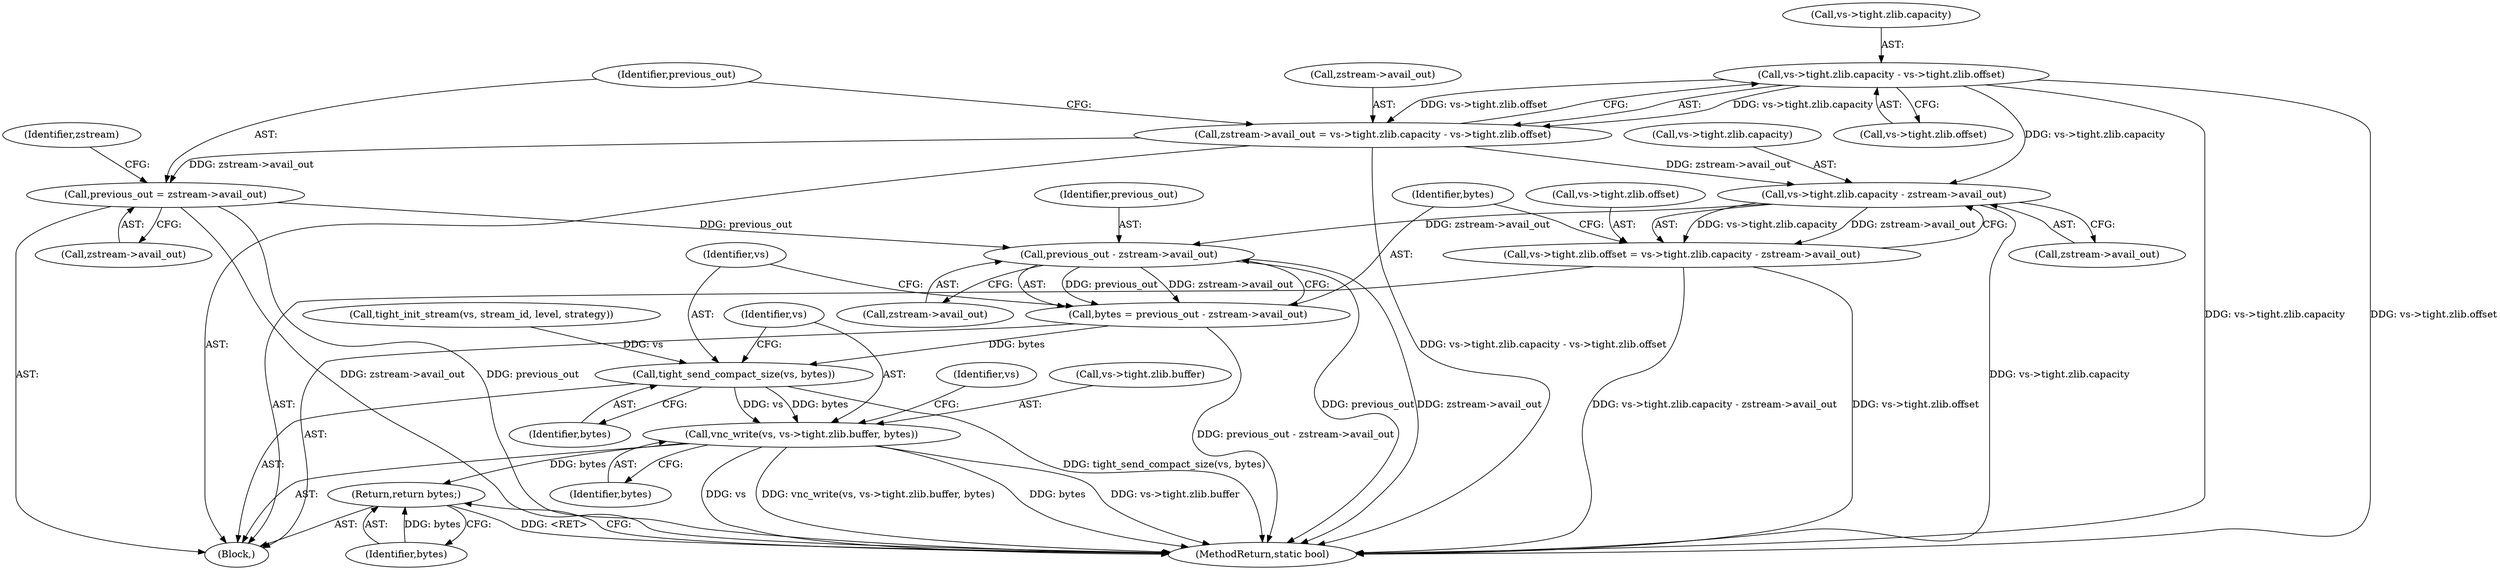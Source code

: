 digraph "0_qemu_9f64916da20eea67121d544698676295bbb105a7_0@pointer" {
"1000754" [label="(Call,vs->tight.zlib.capacity - vs->tight.zlib.offset)"];
"1000750" [label="(Call,zstream->avail_out = vs->tight.zlib.capacity - vs->tight.zlib.offset)"];
"1000769" [label="(Call,previous_out = zstream->avail_out)"];
"1000813" [label="(Call,previous_out - zstream->avail_out)"];
"1000811" [label="(Call,bytes = previous_out - zstream->avail_out)"];
"1000818" [label="(Call,tight_send_compact_size(vs, bytes))"];
"1000821" [label="(Call,vnc_write(vs, vs->tight.zlib.buffer, bytes))"];
"1000838" [label="(Return,return bytes;)"];
"1000800" [label="(Call,vs->tight.zlib.capacity - zstream->avail_out)"];
"1000792" [label="(Call,vs->tight.zlib.offset = vs->tight.zlib.capacity - zstream->avail_out)"];
"1000821" [label="(Call,vnc_write(vs, vs->tight.zlib.buffer, bytes))"];
"1000830" [label="(Identifier,bytes)"];
"1000690" [label="(Call,tight_init_stream(vs, stream_id, level, strategy))"];
"1000793" [label="(Call,vs->tight.zlib.offset)"];
"1000801" [label="(Call,vs->tight.zlib.capacity)"];
"1000985" [label="(MethodReturn,static bool)"];
"1000835" [label="(Identifier,vs)"];
"1000813" [label="(Call,previous_out - zstream->avail_out)"];
"1000815" [label="(Call,zstream->avail_out)"];
"1000751" [label="(Call,zstream->avail_out)"];
"1000811" [label="(Call,bytes = previous_out - zstream->avail_out)"];
"1000800" [label="(Call,vs->tight.zlib.capacity - zstream->avail_out)"];
"1000838" [label="(Return,return bytes;)"];
"1000769" [label="(Call,previous_out = zstream->avail_out)"];
"1000653" [label="(Block,)"];
"1000814" [label="(Identifier,previous_out)"];
"1000818" [label="(Call,tight_send_compact_size(vs, bytes))"];
"1000819" [label="(Identifier,vs)"];
"1000771" [label="(Call,zstream->avail_out)"];
"1000754" [label="(Call,vs->tight.zlib.capacity - vs->tight.zlib.offset)"];
"1000808" [label="(Call,zstream->avail_out)"];
"1000755" [label="(Call,vs->tight.zlib.capacity)"];
"1000776" [label="(Identifier,zstream)"];
"1000839" [label="(Identifier,bytes)"];
"1000750" [label="(Call,zstream->avail_out = vs->tight.zlib.capacity - vs->tight.zlib.offset)"];
"1000823" [label="(Call,vs->tight.zlib.buffer)"];
"1000820" [label="(Identifier,bytes)"];
"1000822" [label="(Identifier,vs)"];
"1000812" [label="(Identifier,bytes)"];
"1000792" [label="(Call,vs->tight.zlib.offset = vs->tight.zlib.capacity - zstream->avail_out)"];
"1000770" [label="(Identifier,previous_out)"];
"1000762" [label="(Call,vs->tight.zlib.offset)"];
"1000754" -> "1000750"  [label="AST: "];
"1000754" -> "1000762"  [label="CFG: "];
"1000755" -> "1000754"  [label="AST: "];
"1000762" -> "1000754"  [label="AST: "];
"1000750" -> "1000754"  [label="CFG: "];
"1000754" -> "1000985"  [label="DDG: vs->tight.zlib.offset"];
"1000754" -> "1000985"  [label="DDG: vs->tight.zlib.capacity"];
"1000754" -> "1000750"  [label="DDG: vs->tight.zlib.capacity"];
"1000754" -> "1000750"  [label="DDG: vs->tight.zlib.offset"];
"1000754" -> "1000800"  [label="DDG: vs->tight.zlib.capacity"];
"1000750" -> "1000653"  [label="AST: "];
"1000751" -> "1000750"  [label="AST: "];
"1000770" -> "1000750"  [label="CFG: "];
"1000750" -> "1000985"  [label="DDG: vs->tight.zlib.capacity - vs->tight.zlib.offset"];
"1000750" -> "1000769"  [label="DDG: zstream->avail_out"];
"1000750" -> "1000800"  [label="DDG: zstream->avail_out"];
"1000769" -> "1000653"  [label="AST: "];
"1000769" -> "1000771"  [label="CFG: "];
"1000770" -> "1000769"  [label="AST: "];
"1000771" -> "1000769"  [label="AST: "];
"1000776" -> "1000769"  [label="CFG: "];
"1000769" -> "1000985"  [label="DDG: previous_out"];
"1000769" -> "1000985"  [label="DDG: zstream->avail_out"];
"1000769" -> "1000813"  [label="DDG: previous_out"];
"1000813" -> "1000811"  [label="AST: "];
"1000813" -> "1000815"  [label="CFG: "];
"1000814" -> "1000813"  [label="AST: "];
"1000815" -> "1000813"  [label="AST: "];
"1000811" -> "1000813"  [label="CFG: "];
"1000813" -> "1000985"  [label="DDG: previous_out"];
"1000813" -> "1000985"  [label="DDG: zstream->avail_out"];
"1000813" -> "1000811"  [label="DDG: previous_out"];
"1000813" -> "1000811"  [label="DDG: zstream->avail_out"];
"1000800" -> "1000813"  [label="DDG: zstream->avail_out"];
"1000811" -> "1000653"  [label="AST: "];
"1000812" -> "1000811"  [label="AST: "];
"1000819" -> "1000811"  [label="CFG: "];
"1000811" -> "1000985"  [label="DDG: previous_out - zstream->avail_out"];
"1000811" -> "1000818"  [label="DDG: bytes"];
"1000818" -> "1000653"  [label="AST: "];
"1000818" -> "1000820"  [label="CFG: "];
"1000819" -> "1000818"  [label="AST: "];
"1000820" -> "1000818"  [label="AST: "];
"1000822" -> "1000818"  [label="CFG: "];
"1000818" -> "1000985"  [label="DDG: tight_send_compact_size(vs, bytes)"];
"1000690" -> "1000818"  [label="DDG: vs"];
"1000818" -> "1000821"  [label="DDG: vs"];
"1000818" -> "1000821"  [label="DDG: bytes"];
"1000821" -> "1000653"  [label="AST: "];
"1000821" -> "1000830"  [label="CFG: "];
"1000822" -> "1000821"  [label="AST: "];
"1000823" -> "1000821"  [label="AST: "];
"1000830" -> "1000821"  [label="AST: "];
"1000835" -> "1000821"  [label="CFG: "];
"1000821" -> "1000985"  [label="DDG: bytes"];
"1000821" -> "1000985"  [label="DDG: vs->tight.zlib.buffer"];
"1000821" -> "1000985"  [label="DDG: vs"];
"1000821" -> "1000985"  [label="DDG: vnc_write(vs, vs->tight.zlib.buffer, bytes)"];
"1000821" -> "1000838"  [label="DDG: bytes"];
"1000838" -> "1000653"  [label="AST: "];
"1000838" -> "1000839"  [label="CFG: "];
"1000839" -> "1000838"  [label="AST: "];
"1000985" -> "1000838"  [label="CFG: "];
"1000838" -> "1000985"  [label="DDG: <RET>"];
"1000839" -> "1000838"  [label="DDG: bytes"];
"1000800" -> "1000792"  [label="AST: "];
"1000800" -> "1000808"  [label="CFG: "];
"1000801" -> "1000800"  [label="AST: "];
"1000808" -> "1000800"  [label="AST: "];
"1000792" -> "1000800"  [label="CFG: "];
"1000800" -> "1000985"  [label="DDG: vs->tight.zlib.capacity"];
"1000800" -> "1000792"  [label="DDG: vs->tight.zlib.capacity"];
"1000800" -> "1000792"  [label="DDG: zstream->avail_out"];
"1000792" -> "1000653"  [label="AST: "];
"1000793" -> "1000792"  [label="AST: "];
"1000812" -> "1000792"  [label="CFG: "];
"1000792" -> "1000985"  [label="DDG: vs->tight.zlib.offset"];
"1000792" -> "1000985"  [label="DDG: vs->tight.zlib.capacity - zstream->avail_out"];
}
